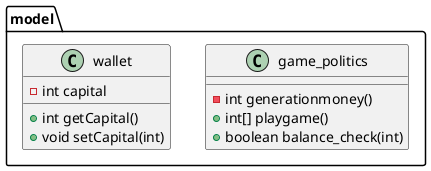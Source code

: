 @startuml
class model.game_politics {
- int generationmoney()
+ int[] playgame()
+ boolean balance_check(int)
}

class model.wallet {
- int capital
+ int getCapital()
+ void setCapital(int)
}


@enduml